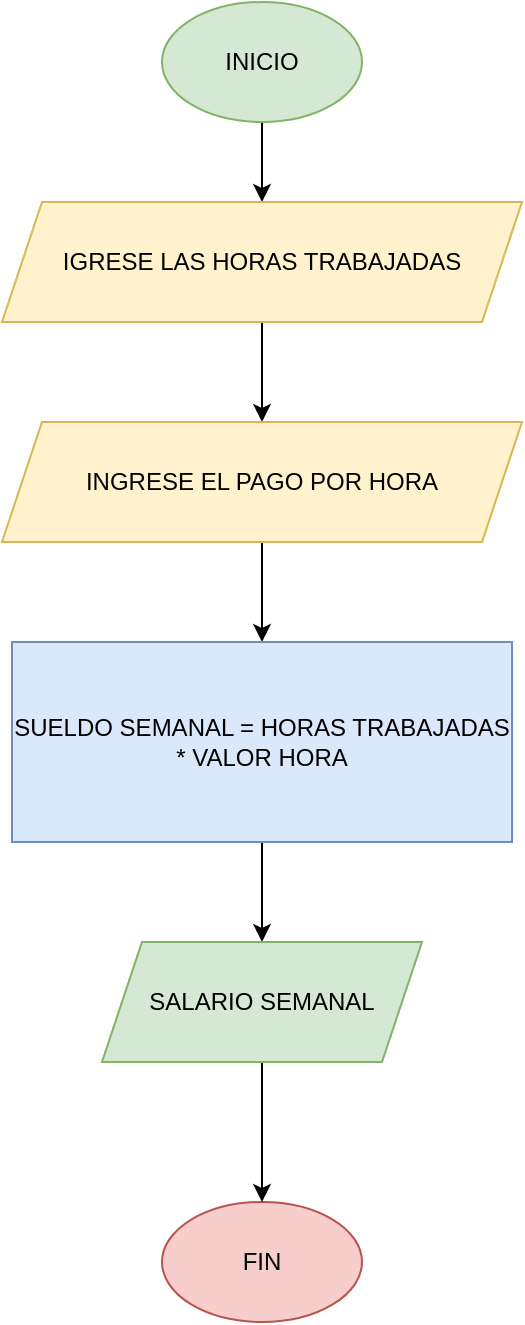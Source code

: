 <mxfile version="24.7.7">
  <diagram name="Página-1" id="u3xTMCCBgbUXSzS5VKE8">
    <mxGraphModel dx="1434" dy="772" grid="1" gridSize="10" guides="1" tooltips="1" connect="1" arrows="1" fold="1" page="1" pageScale="1" pageWidth="827" pageHeight="1169" math="0" shadow="0">
      <root>
        <mxCell id="0" />
        <mxCell id="1" parent="0" />
        <mxCell id="KIZXjqIbr8AVXTGDCBiZ-7" value="" style="edgeStyle=orthogonalEdgeStyle;rounded=0;orthogonalLoop=1;jettySize=auto;html=1;" edge="1" parent="1" source="KIZXjqIbr8AVXTGDCBiZ-1" target="KIZXjqIbr8AVXTGDCBiZ-3">
          <mxGeometry relative="1" as="geometry" />
        </mxCell>
        <mxCell id="KIZXjqIbr8AVXTGDCBiZ-1" value="&lt;font style=&quot;vertical-align: inherit;&quot;&gt;&lt;font style=&quot;vertical-align: inherit;&quot;&gt;INICIO&lt;/font&gt;&lt;/font&gt;" style="ellipse;whiteSpace=wrap;html=1;fillColor=#d5e8d4;strokeColor=#82b366;" vertex="1" parent="1">
          <mxGeometry x="320" y="20" width="100" height="60" as="geometry" />
        </mxCell>
        <mxCell id="KIZXjqIbr8AVXTGDCBiZ-2" value="&lt;font style=&quot;vertical-align: inherit;&quot;&gt;&lt;font style=&quot;vertical-align: inherit;&quot;&gt;&lt;font style=&quot;vertical-align: inherit;&quot;&gt;&lt;font style=&quot;vertical-align: inherit;&quot;&gt;FIN&lt;/font&gt;&lt;/font&gt;&lt;/font&gt;&lt;/font&gt;" style="ellipse;whiteSpace=wrap;html=1;fillColor=#f8cecc;strokeColor=#b85450;" vertex="1" parent="1">
          <mxGeometry x="320" y="620" width="100" height="60" as="geometry" />
        </mxCell>
        <mxCell id="KIZXjqIbr8AVXTGDCBiZ-8" value="" style="edgeStyle=orthogonalEdgeStyle;rounded=0;orthogonalLoop=1;jettySize=auto;html=1;" edge="1" parent="1" source="KIZXjqIbr8AVXTGDCBiZ-3" target="KIZXjqIbr8AVXTGDCBiZ-4">
          <mxGeometry relative="1" as="geometry" />
        </mxCell>
        <mxCell id="KIZXjqIbr8AVXTGDCBiZ-3" value="&lt;font style=&quot;vertical-align: inherit;&quot;&gt;&lt;font style=&quot;vertical-align: inherit;&quot;&gt;IGRESE LAS HORAS TRABAJADAS&lt;/font&gt;&lt;/font&gt;" style="shape=parallelogram;perimeter=parallelogramPerimeter;whiteSpace=wrap;html=1;fixedSize=1;fillColor=#fff2cc;strokeColor=#d6b656;" vertex="1" parent="1">
          <mxGeometry x="240" y="120" width="260" height="60" as="geometry" />
        </mxCell>
        <mxCell id="KIZXjqIbr8AVXTGDCBiZ-9" value="" style="edgeStyle=orthogonalEdgeStyle;rounded=0;orthogonalLoop=1;jettySize=auto;html=1;" edge="1" parent="1" source="KIZXjqIbr8AVXTGDCBiZ-4" target="KIZXjqIbr8AVXTGDCBiZ-5">
          <mxGeometry relative="1" as="geometry" />
        </mxCell>
        <mxCell id="KIZXjqIbr8AVXTGDCBiZ-4" value="&lt;font style=&quot;vertical-align: inherit;&quot;&gt;&lt;font style=&quot;vertical-align: inherit;&quot;&gt;&lt;font style=&quot;vertical-align: inherit;&quot;&gt;&lt;font style=&quot;vertical-align: inherit;&quot;&gt;INGRESE EL PAGO POR HORA&lt;/font&gt;&lt;/font&gt;&lt;/font&gt;&lt;/font&gt;" style="shape=parallelogram;perimeter=parallelogramPerimeter;whiteSpace=wrap;html=1;fixedSize=1;fillColor=#fff2cc;strokeColor=#d6b656;" vertex="1" parent="1">
          <mxGeometry x="240" y="230" width="260" height="60" as="geometry" />
        </mxCell>
        <mxCell id="KIZXjqIbr8AVXTGDCBiZ-10" value="" style="edgeStyle=orthogonalEdgeStyle;rounded=0;orthogonalLoop=1;jettySize=auto;html=1;" edge="1" parent="1" source="KIZXjqIbr8AVXTGDCBiZ-5" target="KIZXjqIbr8AVXTGDCBiZ-6">
          <mxGeometry relative="1" as="geometry" />
        </mxCell>
        <mxCell id="KIZXjqIbr8AVXTGDCBiZ-5" value="&lt;font style=&quot;vertical-align: inherit;&quot;&gt;&lt;font style=&quot;vertical-align: inherit;&quot;&gt;SUELDO SEMANAL = HORAS TRABAJADAS * VALOR HORA&lt;/font&gt;&lt;/font&gt;" style="rounded=0;whiteSpace=wrap;html=1;fillColor=#dae8fc;strokeColor=#6c8ebf;" vertex="1" parent="1">
          <mxGeometry x="245" y="340" width="250" height="100" as="geometry" />
        </mxCell>
        <mxCell id="KIZXjqIbr8AVXTGDCBiZ-11" value="" style="edgeStyle=orthogonalEdgeStyle;rounded=0;orthogonalLoop=1;jettySize=auto;html=1;" edge="1" parent="1" source="KIZXjqIbr8AVXTGDCBiZ-6" target="KIZXjqIbr8AVXTGDCBiZ-2">
          <mxGeometry relative="1" as="geometry" />
        </mxCell>
        <mxCell id="KIZXjqIbr8AVXTGDCBiZ-6" value="&lt;font style=&quot;vertical-align: inherit;&quot;&gt;&lt;font style=&quot;vertical-align: inherit;&quot;&gt;&lt;font style=&quot;vertical-align: inherit;&quot;&gt;&lt;font style=&quot;vertical-align: inherit;&quot;&gt;SALARIO SEMANAL&lt;/font&gt;&lt;/font&gt;&lt;/font&gt;&lt;/font&gt;" style="shape=parallelogram;perimeter=parallelogramPerimeter;whiteSpace=wrap;html=1;fixedSize=1;fillColor=#d5e8d4;strokeColor=#82b366;" vertex="1" parent="1">
          <mxGeometry x="290" y="490" width="160" height="60" as="geometry" />
        </mxCell>
      </root>
    </mxGraphModel>
  </diagram>
</mxfile>
